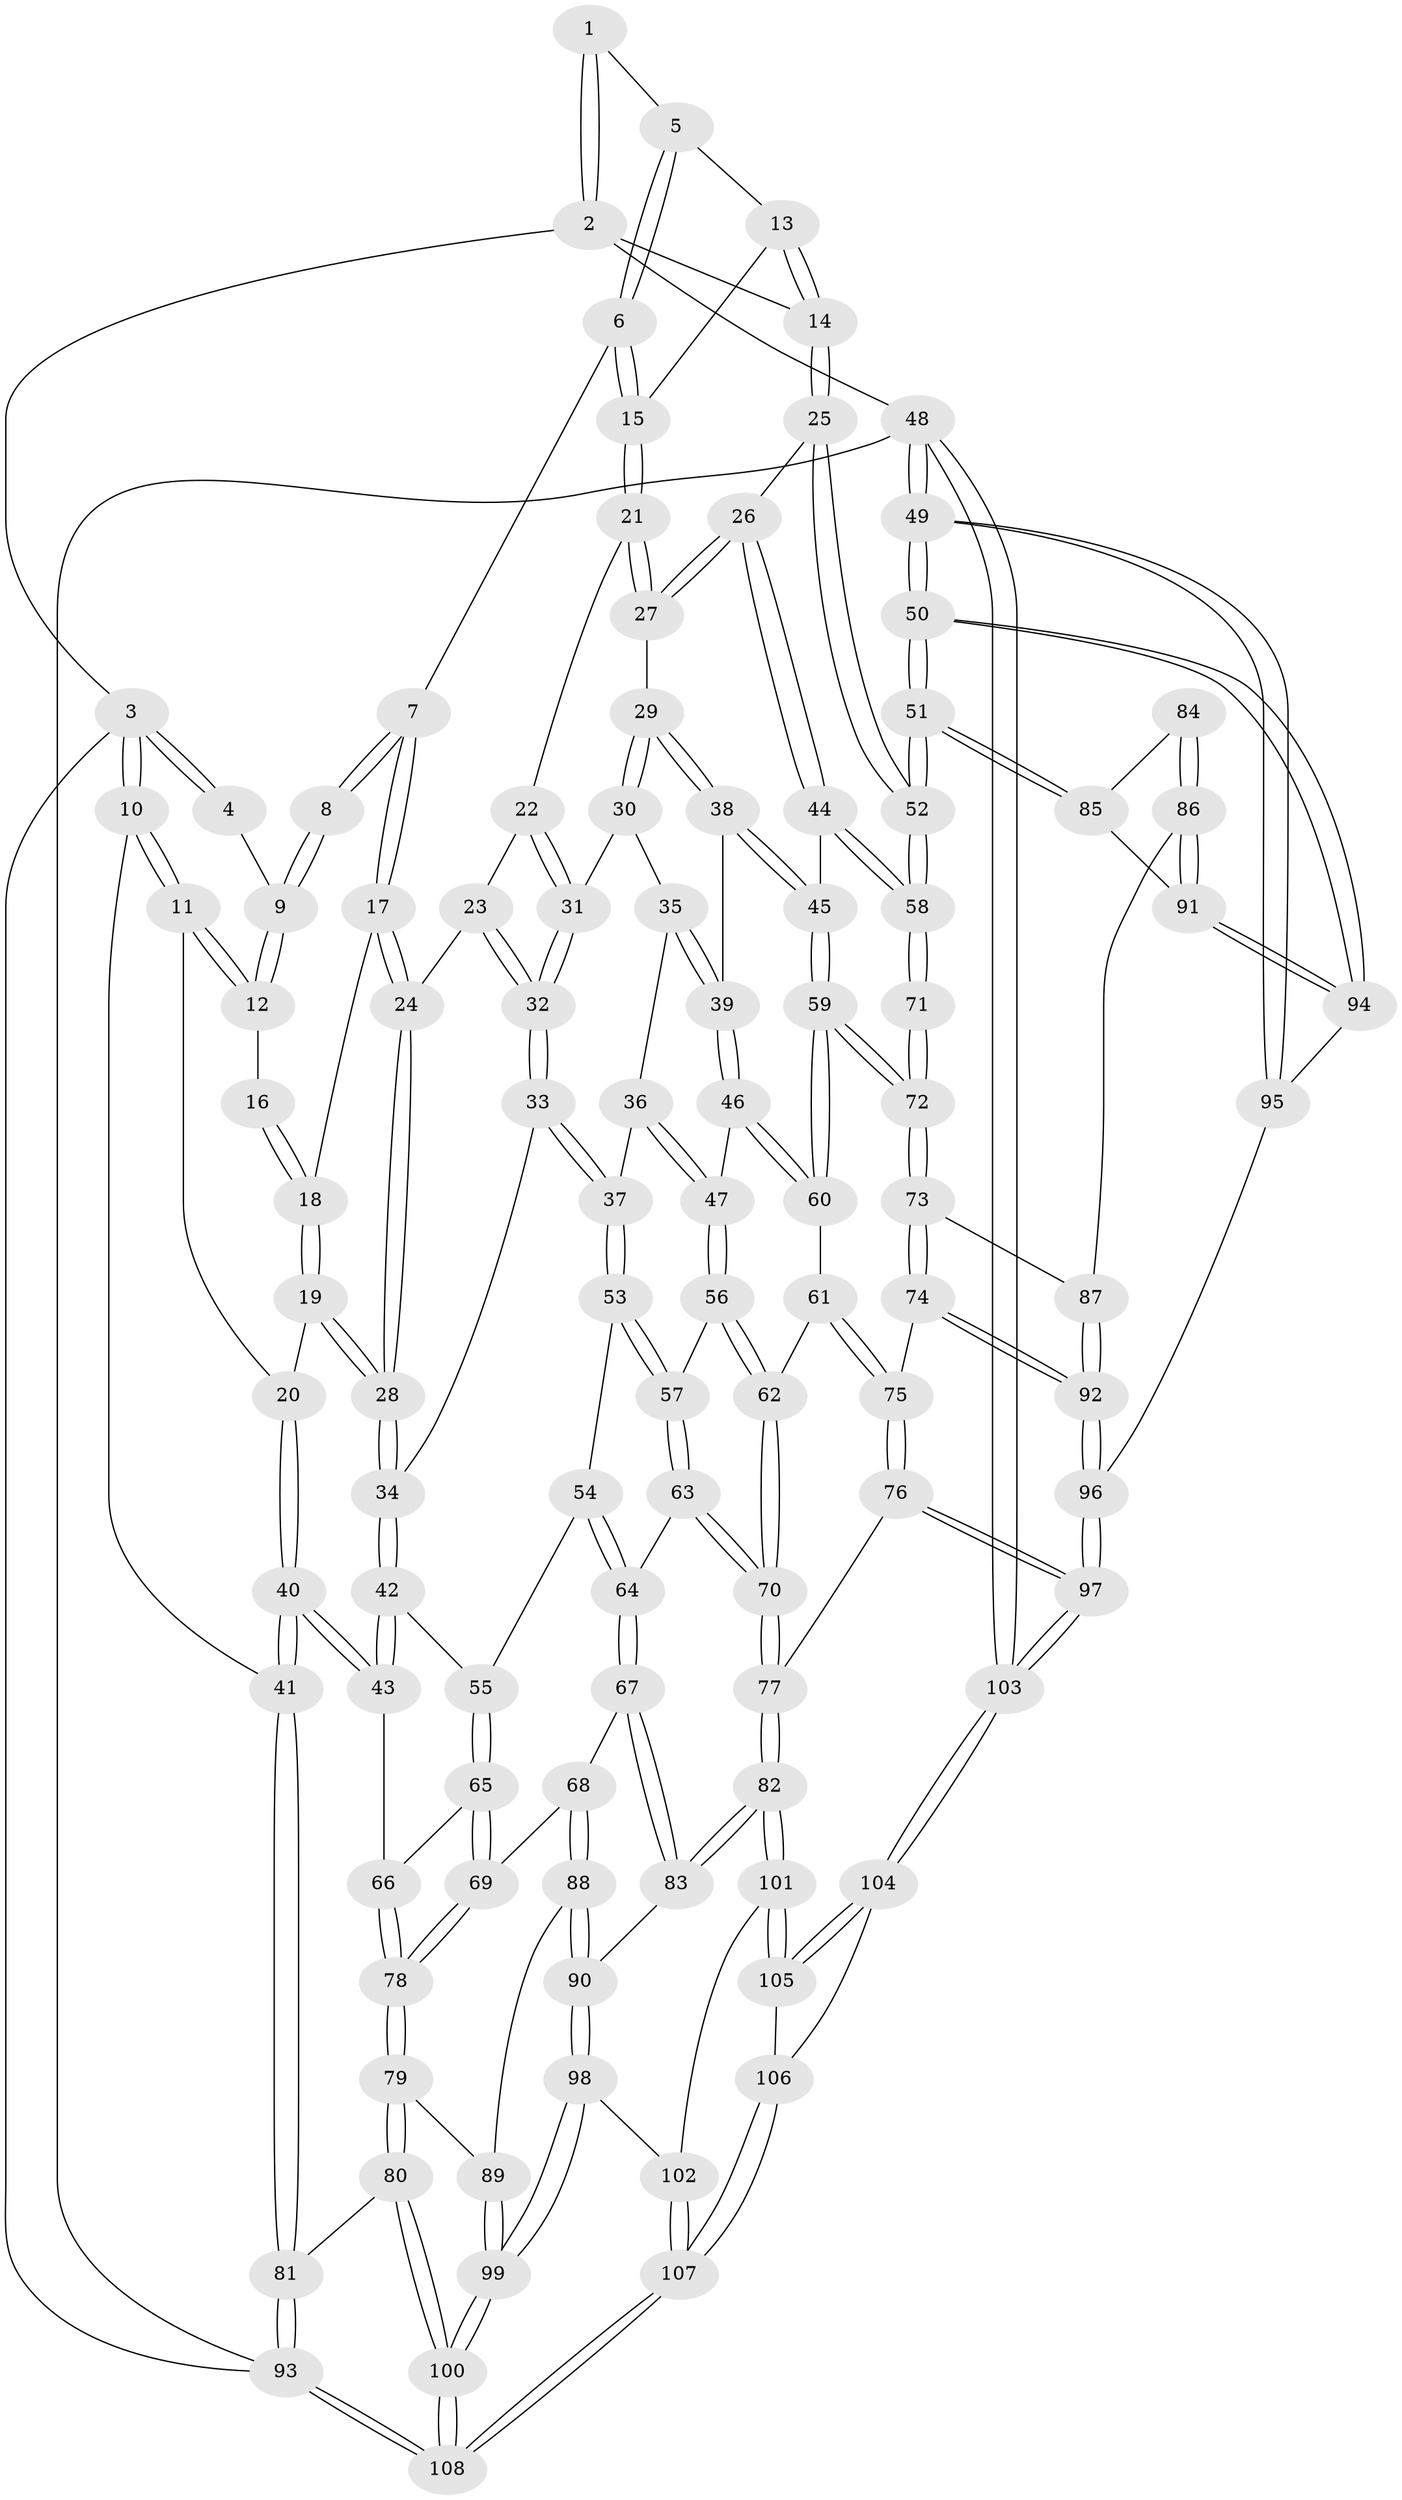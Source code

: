 // Generated by graph-tools (version 1.1) at 2025/03/03/09/25 03:03:24]
// undirected, 108 vertices, 267 edges
graph export_dot {
graph [start="1"]
  node [color=gray90,style=filled];
  1 [pos="+0.42246699197730325+0"];
  2 [pos="+1+0"];
  3 [pos="+0+0"];
  4 [pos="+0.3090342903705049+0"];
  5 [pos="+0.508351176722577+0.04533419236290417"];
  6 [pos="+0.5198957208865506+0.15310065522734667"];
  7 [pos="+0.32754722384394835+0.12481464308609315"];
  8 [pos="+0.32723158965133664+0.12427686905648955"];
  9 [pos="+0.29936343565772966+0"];
  10 [pos="+0+0"];
  11 [pos="+0.07735294883563308+0.1491632803427554"];
  12 [pos="+0.10215764529709244+0.13842427049864692"];
  13 [pos="+0.760121266906725+0.02217814176000475"];
  14 [pos="+1+0"];
  15 [pos="+0.5351710023739826+0.17082382038741517"];
  16 [pos="+0.19111487855481335+0.1547620125402891"];
  17 [pos="+0.32391116383610413+0.21074001184403324"];
  18 [pos="+0.22951653443433112+0.25309196281136287"];
  19 [pos="+0.16251090424048975+0.32536209695444174"];
  20 [pos="+0.12960320155327903+0.32387546499879194"];
  21 [pos="+0.5355018234925569+0.17309637104429185"];
  22 [pos="+0.5164652636003529+0.22502308041790078"];
  23 [pos="+0.4225453499709018+0.266072105568076"];
  24 [pos="+0.3473442929602248+0.24984178719774253"];
  25 [pos="+1+0"];
  26 [pos="+1+0.02430920616041236"];
  27 [pos="+0.7346863087569155+0.2718108457159946"];
  28 [pos="+0.3045127291980812+0.4143184049505032"];
  29 [pos="+0.6805125836783096+0.3603073069768918"];
  30 [pos="+0.5786865214850734+0.34624747375948084"];
  31 [pos="+0.5387634720459608+0.3044243157873639"];
  32 [pos="+0.43555071839779064+0.3739214567845715"];
  33 [pos="+0.4065113750321252+0.44012770396172657"];
  34 [pos="+0.30578196199678365+0.416578171781634"];
  35 [pos="+0.5479513074217104+0.391801622665564"];
  36 [pos="+0.4784103468889168+0.45660000396292283"];
  37 [pos="+0.4110131323711986+0.4444236897082512"];
  38 [pos="+0.6900188653027776+0.41303473725003587"];
  39 [pos="+0.6216958909388643+0.49547512850166014"];
  40 [pos="+0+0.4956442165084671"];
  41 [pos="+0+0.5145772278269501"];
  42 [pos="+0.268624624037839+0.4766801793956364"];
  43 [pos="+0.1061829347244604+0.5496862732907123"];
  44 [pos="+0.8404547889088783+0.5023655275696205"];
  45 [pos="+0.8288193486309171+0.5125135324938831"];
  46 [pos="+0.6182550954658513+0.5010491107455604"];
  47 [pos="+0.5352116673093552+0.5058061867018424"];
  48 [pos="+1+1"];
  49 [pos="+1+1"];
  50 [pos="+1+0.7787728290731669"];
  51 [pos="+1+0.7197531395676203"];
  52 [pos="+1+0.5706406468133591"];
  53 [pos="+0.4067983352631006+0.5350974341628267"];
  54 [pos="+0.33854877226766783+0.5793286967804088"];
  55 [pos="+0.293781807662794+0.5746612429536255"];
  56 [pos="+0.5313663966211432+0.5225718241221916"];
  57 [pos="+0.43027408686745056+0.5844138602139617"];
  58 [pos="+1+0.5755560461118719"];
  59 [pos="+0.8209335751177814+0.5545445974885711"];
  60 [pos="+0.642556097827464+0.5593355268270536"];
  61 [pos="+0.6372328561960094+0.5843678740897286"];
  62 [pos="+0.5266090877324948+0.5982028706177638"];
  63 [pos="+0.43339402254770154+0.5962324850875436"];
  64 [pos="+0.37976069442907495+0.6494420455711083"];
  65 [pos="+0.283657777922121+0.5942155264941029"];
  66 [pos="+0.150748549645482+0.6029245756461312"];
  67 [pos="+0.3720045206455605+0.6709720528011056"];
  68 [pos="+0.30476279792198696+0.6638391562285665"];
  69 [pos="+0.2886602135213616+0.644680583747867"];
  70 [pos="+0.5081209396200412+0.6347577645467193"];
  71 [pos="+0.9273790345910194+0.6382498044861764"];
  72 [pos="+0.8287937623935109+0.6161523994519406"];
  73 [pos="+0.8010481496669861+0.6675459793195412"];
  74 [pos="+0.7327181269110115+0.7099780673378369"];
  75 [pos="+0.6554662053884258+0.7179007144380009"];
  76 [pos="+0.5944847838204246+0.7590987379251671"];
  77 [pos="+0.5467214990744926+0.7688976917669951"];
  78 [pos="+0.1778374221502437+0.6728216019674846"];
  79 [pos="+0.1762207593444299+0.7610626970793434"];
  80 [pos="+0.12077822351561686+0.7992102600346204"];
  81 [pos="+0+0.7289804123999627"];
  82 [pos="+0.5202362261185347+0.7908472964124681"];
  83 [pos="+0.420964763352226+0.7636275114731476"];
  84 [pos="+0.9328388693802356+0.6545327686339768"];
  85 [pos="+0.9765420700906355+0.7278065599436788"];
  86 [pos="+0.9236512578739594+0.770436484948811"];
  87 [pos="+0.8698755303464748+0.7541100281267474"];
  88 [pos="+0.25830476650736905+0.7648214591135519"];
  89 [pos="+0.19724268090634944+0.7646478118415918"];
  90 [pos="+0.32473987287686096+0.7995615789318505"];
  91 [pos="+0.9260172516871904+0.771792202776688"];
  92 [pos="+0.8118192884902918+0.9083630609127679"];
  93 [pos="+0+1"];
  94 [pos="+0.9348011790825871+0.7897341277794097"];
  95 [pos="+0.9357600094883431+0.8422458803331572"];
  96 [pos="+0.8139973941112382+0.934043359394126"];
  97 [pos="+0.7936251854076514+0.9976412913800907"];
  98 [pos="+0.30647958037261314+0.920045308943672"];
  99 [pos="+0.2875857530656942+0.9553479232574793"];
  100 [pos="+0.20735284613561203+1"];
  101 [pos="+0.5166664812181138+0.818307035287049"];
  102 [pos="+0.4612146476147005+0.8701941589682597"];
  103 [pos="+0.7931661630038673+1"];
  104 [pos="+0.6963042115830829+1"];
  105 [pos="+0.5212982277839131+0.8334262859548895"];
  106 [pos="+0.37931428757814745+1"];
  107 [pos="+0.2853245307812933+1"];
  108 [pos="+0.20185954513047255+1"];
  1 -- 2;
  1 -- 2;
  1 -- 5;
  2 -- 3;
  2 -- 14;
  2 -- 48;
  3 -- 4;
  3 -- 4;
  3 -- 10;
  3 -- 10;
  3 -- 93;
  4 -- 9;
  5 -- 6;
  5 -- 6;
  5 -- 13;
  6 -- 7;
  6 -- 15;
  6 -- 15;
  7 -- 8;
  7 -- 8;
  7 -- 17;
  7 -- 17;
  8 -- 9;
  8 -- 9;
  9 -- 12;
  9 -- 12;
  10 -- 11;
  10 -- 11;
  10 -- 41;
  11 -- 12;
  11 -- 12;
  11 -- 20;
  12 -- 16;
  13 -- 14;
  13 -- 14;
  13 -- 15;
  14 -- 25;
  14 -- 25;
  15 -- 21;
  15 -- 21;
  16 -- 18;
  16 -- 18;
  17 -- 18;
  17 -- 24;
  17 -- 24;
  18 -- 19;
  18 -- 19;
  19 -- 20;
  19 -- 28;
  19 -- 28;
  20 -- 40;
  20 -- 40;
  21 -- 22;
  21 -- 27;
  21 -- 27;
  22 -- 23;
  22 -- 31;
  22 -- 31;
  23 -- 24;
  23 -- 32;
  23 -- 32;
  24 -- 28;
  24 -- 28;
  25 -- 26;
  25 -- 52;
  25 -- 52;
  26 -- 27;
  26 -- 27;
  26 -- 44;
  26 -- 44;
  27 -- 29;
  28 -- 34;
  28 -- 34;
  29 -- 30;
  29 -- 30;
  29 -- 38;
  29 -- 38;
  30 -- 31;
  30 -- 35;
  31 -- 32;
  31 -- 32;
  32 -- 33;
  32 -- 33;
  33 -- 34;
  33 -- 37;
  33 -- 37;
  34 -- 42;
  34 -- 42;
  35 -- 36;
  35 -- 39;
  35 -- 39;
  36 -- 37;
  36 -- 47;
  36 -- 47;
  37 -- 53;
  37 -- 53;
  38 -- 39;
  38 -- 45;
  38 -- 45;
  39 -- 46;
  39 -- 46;
  40 -- 41;
  40 -- 41;
  40 -- 43;
  40 -- 43;
  41 -- 81;
  41 -- 81;
  42 -- 43;
  42 -- 43;
  42 -- 55;
  43 -- 66;
  44 -- 45;
  44 -- 58;
  44 -- 58;
  45 -- 59;
  45 -- 59;
  46 -- 47;
  46 -- 60;
  46 -- 60;
  47 -- 56;
  47 -- 56;
  48 -- 49;
  48 -- 49;
  48 -- 103;
  48 -- 103;
  48 -- 93;
  49 -- 50;
  49 -- 50;
  49 -- 95;
  49 -- 95;
  50 -- 51;
  50 -- 51;
  50 -- 94;
  50 -- 94;
  51 -- 52;
  51 -- 52;
  51 -- 85;
  51 -- 85;
  52 -- 58;
  52 -- 58;
  53 -- 54;
  53 -- 57;
  53 -- 57;
  54 -- 55;
  54 -- 64;
  54 -- 64;
  55 -- 65;
  55 -- 65;
  56 -- 57;
  56 -- 62;
  56 -- 62;
  57 -- 63;
  57 -- 63;
  58 -- 71;
  58 -- 71;
  59 -- 60;
  59 -- 60;
  59 -- 72;
  59 -- 72;
  60 -- 61;
  61 -- 62;
  61 -- 75;
  61 -- 75;
  62 -- 70;
  62 -- 70;
  63 -- 64;
  63 -- 70;
  63 -- 70;
  64 -- 67;
  64 -- 67;
  65 -- 66;
  65 -- 69;
  65 -- 69;
  66 -- 78;
  66 -- 78;
  67 -- 68;
  67 -- 83;
  67 -- 83;
  68 -- 69;
  68 -- 88;
  68 -- 88;
  69 -- 78;
  69 -- 78;
  70 -- 77;
  70 -- 77;
  71 -- 72;
  71 -- 72;
  72 -- 73;
  72 -- 73;
  73 -- 74;
  73 -- 74;
  73 -- 87;
  74 -- 75;
  74 -- 92;
  74 -- 92;
  75 -- 76;
  75 -- 76;
  76 -- 77;
  76 -- 97;
  76 -- 97;
  77 -- 82;
  77 -- 82;
  78 -- 79;
  78 -- 79;
  79 -- 80;
  79 -- 80;
  79 -- 89;
  80 -- 81;
  80 -- 100;
  80 -- 100;
  81 -- 93;
  81 -- 93;
  82 -- 83;
  82 -- 83;
  82 -- 101;
  82 -- 101;
  83 -- 90;
  84 -- 85;
  84 -- 86;
  84 -- 86;
  85 -- 91;
  86 -- 87;
  86 -- 91;
  86 -- 91;
  87 -- 92;
  87 -- 92;
  88 -- 89;
  88 -- 90;
  88 -- 90;
  89 -- 99;
  89 -- 99;
  90 -- 98;
  90 -- 98;
  91 -- 94;
  91 -- 94;
  92 -- 96;
  92 -- 96;
  93 -- 108;
  93 -- 108;
  94 -- 95;
  95 -- 96;
  96 -- 97;
  96 -- 97;
  97 -- 103;
  97 -- 103;
  98 -- 99;
  98 -- 99;
  98 -- 102;
  99 -- 100;
  99 -- 100;
  100 -- 108;
  100 -- 108;
  101 -- 102;
  101 -- 105;
  101 -- 105;
  102 -- 107;
  102 -- 107;
  103 -- 104;
  103 -- 104;
  104 -- 105;
  104 -- 105;
  104 -- 106;
  105 -- 106;
  106 -- 107;
  106 -- 107;
  107 -- 108;
  107 -- 108;
}
